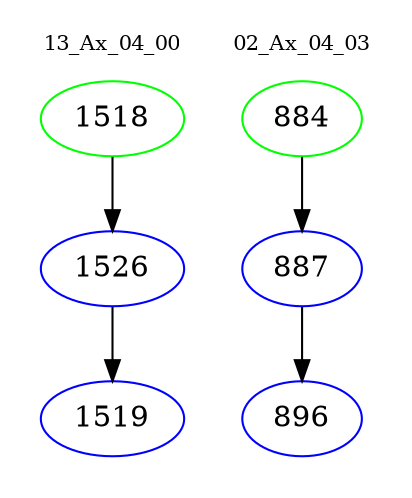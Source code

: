 digraph{
subgraph cluster_0 {
color = white
label = "13_Ax_04_00";
fontsize=10;
T0_1518 [label="1518", color="green"]
T0_1518 -> T0_1526 [color="black"]
T0_1526 [label="1526", color="blue"]
T0_1526 -> T0_1519 [color="black"]
T0_1519 [label="1519", color="blue"]
}
subgraph cluster_1 {
color = white
label = "02_Ax_04_03";
fontsize=10;
T1_884 [label="884", color="green"]
T1_884 -> T1_887 [color="black"]
T1_887 [label="887", color="blue"]
T1_887 -> T1_896 [color="black"]
T1_896 [label="896", color="blue"]
}
}
